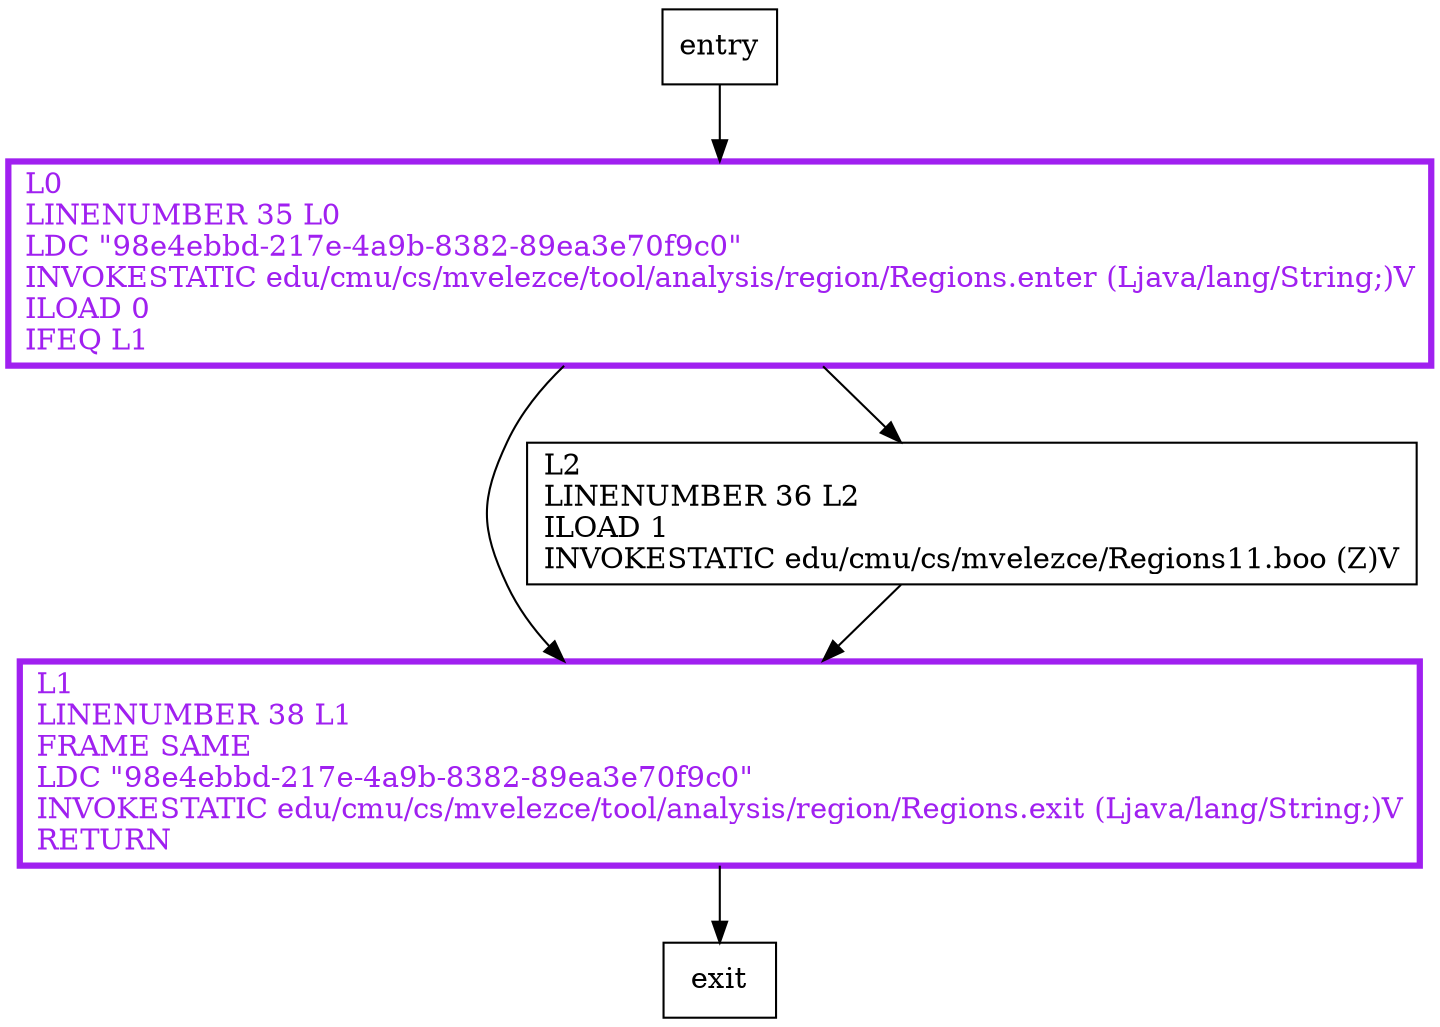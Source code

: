 digraph foo {
node [shape=record];
406183058 [label="L1\lLINENUMBER 38 L1\lFRAME SAME\lLDC \"98e4ebbd-217e-4a9b-8382-89ea3e70f9c0\"\lINVOKESTATIC edu/cmu/cs/mvelezce/tool/analysis/region/Regions.exit (Ljava/lang/String;)V\lRETURN\l"];
984235065 [label="L2\lLINENUMBER 36 L2\lILOAD 1\lINVOKESTATIC edu/cmu/cs/mvelezce/Regions11.boo (Z)V\l"];
1879000767 [label="L0\lLINENUMBER 35 L0\lLDC \"98e4ebbd-217e-4a9b-8382-89ea3e70f9c0\"\lINVOKESTATIC edu/cmu/cs/mvelezce/tool/analysis/region/Regions.enter (Ljava/lang/String;)V\lILOAD 0\lIFEQ L1\l"];
entry;
exit;
entry -> 1879000767;
406183058 -> exit;
984235065 -> 406183058;
1879000767 -> 406183058;
1879000767 -> 984235065;
406183058[fontcolor="purple", penwidth=3, color="purple"];
1879000767[fontcolor="purple", penwidth=3, color="purple"];
}
